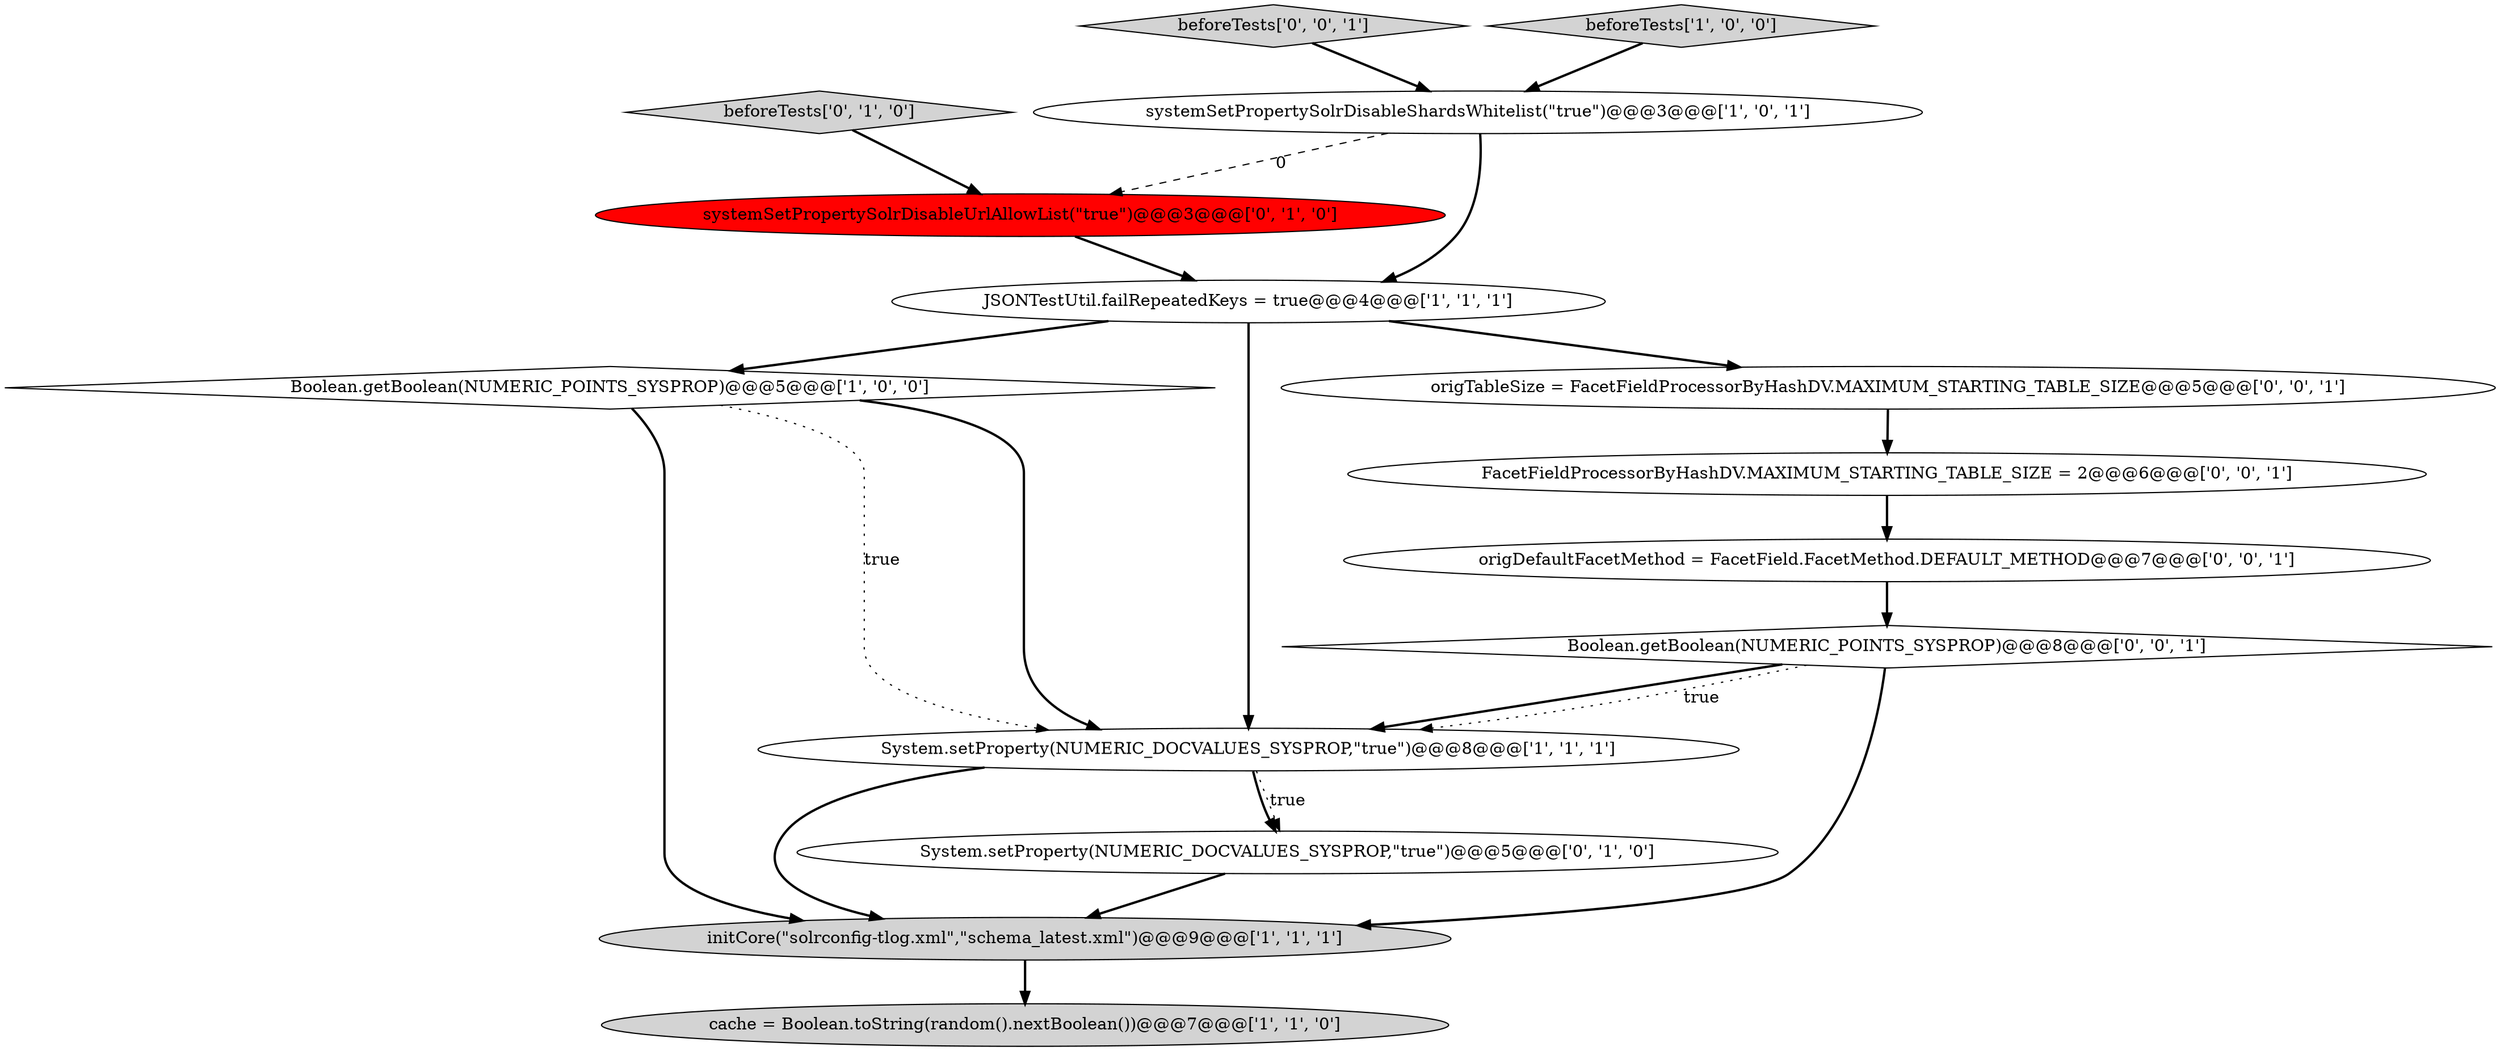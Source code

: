digraph {
2 [style = filled, label = "Boolean.getBoolean(NUMERIC_POINTS_SYSPROP)@@@5@@@['1', '0', '0']", fillcolor = white, shape = diamond image = "AAA0AAABBB1BBB"];
5 [style = filled, label = "JSONTestUtil.failRepeatedKeys = true@@@4@@@['1', '1', '1']", fillcolor = white, shape = ellipse image = "AAA0AAABBB1BBB"];
12 [style = filled, label = "FacetFieldProcessorByHashDV.MAXIMUM_STARTING_TABLE_SIZE = 2@@@6@@@['0', '0', '1']", fillcolor = white, shape = ellipse image = "AAA0AAABBB3BBB"];
14 [style = filled, label = "Boolean.getBoolean(NUMERIC_POINTS_SYSPROP)@@@8@@@['0', '0', '1']", fillcolor = white, shape = diamond image = "AAA0AAABBB3BBB"];
0 [style = filled, label = "cache = Boolean.toString(random().nextBoolean())@@@7@@@['1', '1', '0']", fillcolor = lightgray, shape = ellipse image = "AAA0AAABBB1BBB"];
11 [style = filled, label = "origTableSize = FacetFieldProcessorByHashDV.MAXIMUM_STARTING_TABLE_SIZE@@@5@@@['0', '0', '1']", fillcolor = white, shape = ellipse image = "AAA0AAABBB3BBB"];
6 [style = filled, label = "System.setProperty(NUMERIC_DOCVALUES_SYSPROP,\"true\")@@@8@@@['1', '1', '1']", fillcolor = white, shape = ellipse image = "AAA0AAABBB1BBB"];
10 [style = filled, label = "origDefaultFacetMethod = FacetField.FacetMethod.DEFAULT_METHOD@@@7@@@['0', '0', '1']", fillcolor = white, shape = ellipse image = "AAA0AAABBB3BBB"];
13 [style = filled, label = "beforeTests['0', '0', '1']", fillcolor = lightgray, shape = diamond image = "AAA0AAABBB3BBB"];
8 [style = filled, label = "System.setProperty(NUMERIC_DOCVALUES_SYSPROP,\"true\")@@@5@@@['0', '1', '0']", fillcolor = white, shape = ellipse image = "AAA0AAABBB2BBB"];
9 [style = filled, label = "beforeTests['0', '1', '0']", fillcolor = lightgray, shape = diamond image = "AAA0AAABBB2BBB"];
7 [style = filled, label = "systemSetPropertySolrDisableUrlAllowList(\"true\")@@@3@@@['0', '1', '0']", fillcolor = red, shape = ellipse image = "AAA1AAABBB2BBB"];
1 [style = filled, label = "systemSetPropertySolrDisableShardsWhitelist(\"true\")@@@3@@@['1', '0', '1']", fillcolor = white, shape = ellipse image = "AAA0AAABBB1BBB"];
3 [style = filled, label = "initCore(\"solrconfig-tlog.xml\",\"schema_latest.xml\")@@@9@@@['1', '1', '1']", fillcolor = lightgray, shape = ellipse image = "AAA0AAABBB1BBB"];
4 [style = filled, label = "beforeTests['1', '0', '0']", fillcolor = lightgray, shape = diamond image = "AAA0AAABBB1BBB"];
1->5 [style = bold, label=""];
14->3 [style = bold, label=""];
6->3 [style = bold, label=""];
10->14 [style = bold, label=""];
2->6 [style = bold, label=""];
2->3 [style = bold, label=""];
8->3 [style = bold, label=""];
11->12 [style = bold, label=""];
9->7 [style = bold, label=""];
13->1 [style = bold, label=""];
3->0 [style = bold, label=""];
5->2 [style = bold, label=""];
7->5 [style = bold, label=""];
12->10 [style = bold, label=""];
5->6 [style = bold, label=""];
2->6 [style = dotted, label="true"];
6->8 [style = dotted, label="true"];
6->8 [style = bold, label=""];
4->1 [style = bold, label=""];
5->11 [style = bold, label=""];
1->7 [style = dashed, label="0"];
14->6 [style = bold, label=""];
14->6 [style = dotted, label="true"];
}
